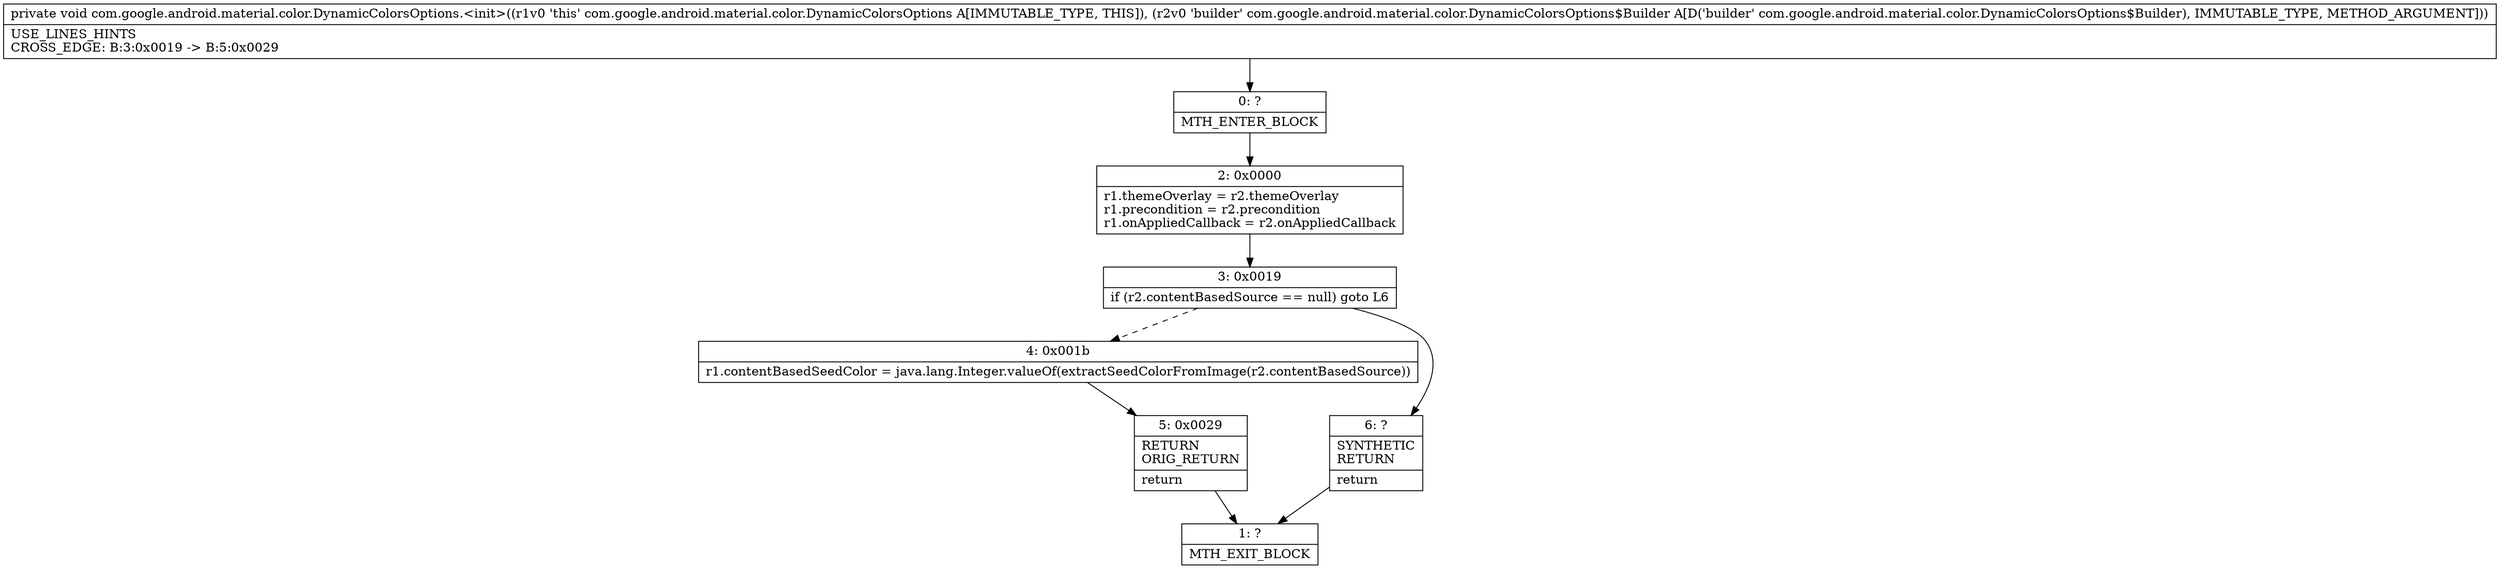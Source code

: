 digraph "CFG forcom.google.android.material.color.DynamicColorsOptions.\<init\>(Lcom\/google\/android\/material\/color\/DynamicColorsOptions$Builder;)V" {
Node_0 [shape=record,label="{0\:\ ?|MTH_ENTER_BLOCK\l}"];
Node_2 [shape=record,label="{2\:\ 0x0000|r1.themeOverlay = r2.themeOverlay\lr1.precondition = r2.precondition\lr1.onAppliedCallback = r2.onAppliedCallback\l}"];
Node_3 [shape=record,label="{3\:\ 0x0019|if (r2.contentBasedSource == null) goto L6\l}"];
Node_4 [shape=record,label="{4\:\ 0x001b|r1.contentBasedSeedColor = java.lang.Integer.valueOf(extractSeedColorFromImage(r2.contentBasedSource))\l}"];
Node_5 [shape=record,label="{5\:\ 0x0029|RETURN\lORIG_RETURN\l|return\l}"];
Node_1 [shape=record,label="{1\:\ ?|MTH_EXIT_BLOCK\l}"];
Node_6 [shape=record,label="{6\:\ ?|SYNTHETIC\lRETURN\l|return\l}"];
MethodNode[shape=record,label="{private void com.google.android.material.color.DynamicColorsOptions.\<init\>((r1v0 'this' com.google.android.material.color.DynamicColorsOptions A[IMMUTABLE_TYPE, THIS]), (r2v0 'builder' com.google.android.material.color.DynamicColorsOptions$Builder A[D('builder' com.google.android.material.color.DynamicColorsOptions$Builder), IMMUTABLE_TYPE, METHOD_ARGUMENT]))  | USE_LINES_HINTS\lCROSS_EDGE: B:3:0x0019 \-\> B:5:0x0029\l}"];
MethodNode -> Node_0;Node_0 -> Node_2;
Node_2 -> Node_3;
Node_3 -> Node_4[style=dashed];
Node_3 -> Node_6;
Node_4 -> Node_5;
Node_5 -> Node_1;
Node_6 -> Node_1;
}

